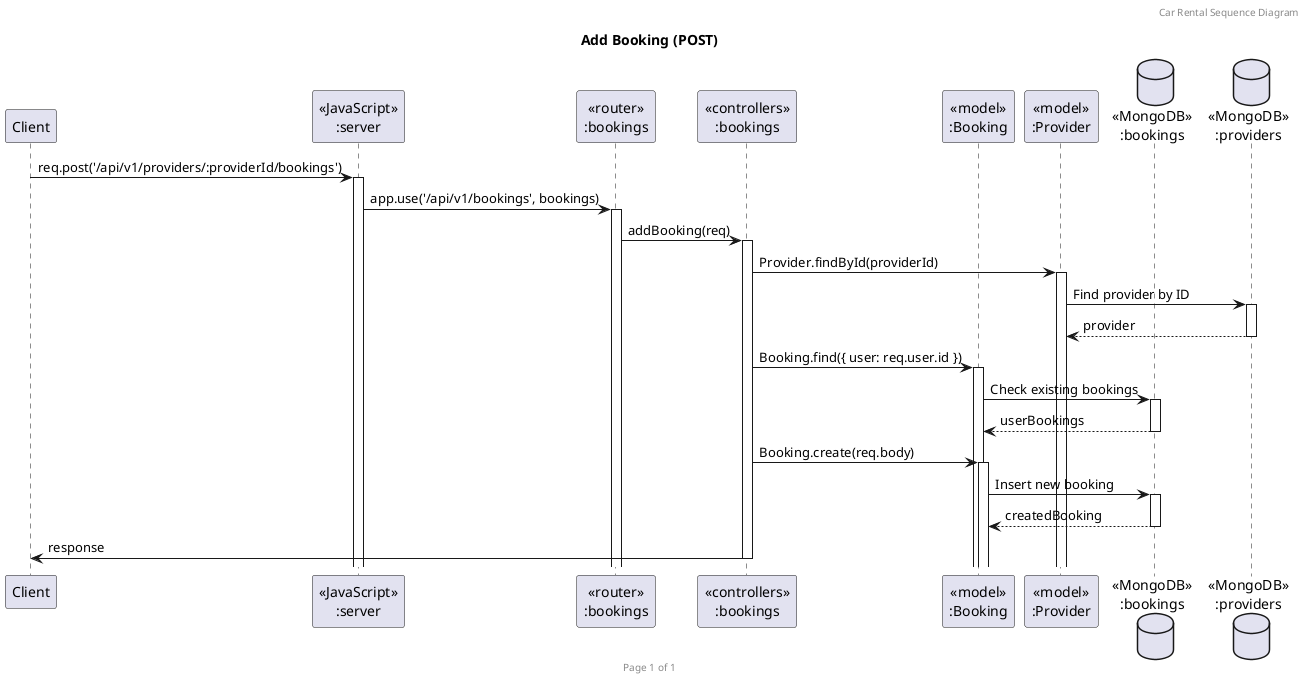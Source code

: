 @startuml Add Booking (POST)

header Car Rental Sequence Diagram
footer Page %page% of %lastpage%
title "Add Booking (POST)"

participant "Client" as client
participant "<<JavaScript>>\n:server" as server
participant "<<router>>\n:bookings" as routerBookings
participant "<<controllers>>\n:bookings" as controllersBookings
participant "<<model>>\n:Booking" as modelBooking
participant "<<model>>\n:Provider" as modelProvider
database "<<MongoDB>>\n:bookings" as BookingsDB
database "<<MongoDB>>\n:providers" as ProvidersDB

client -> server ++ : req.post('/api/v1/providers/:providerId/bookings')
server -> routerBookings ++ : app.use('/api/v1/bookings', bookings)
routerBookings -> controllersBookings ++ : addBooking(req)
controllersBookings -> modelProvider ++ : Provider.findById(providerId)
modelProvider -> ProvidersDB ++ : Find provider by ID
ProvidersDB --> modelProvider -- : provider
controllersBookings -> modelBooking ++ : Booking.find({ user: req.user.id })
modelBooking -> BookingsDB ++ : Check existing bookings
BookingsDB --> modelBooking -- : userBookings
controllersBookings -> modelBooking ++ : Booking.create(req.body)
modelBooking -> BookingsDB ++ : Insert new booking
BookingsDB --> modelBooking -- : createdBooking
controllersBookings -> client -- : response

@enduml
